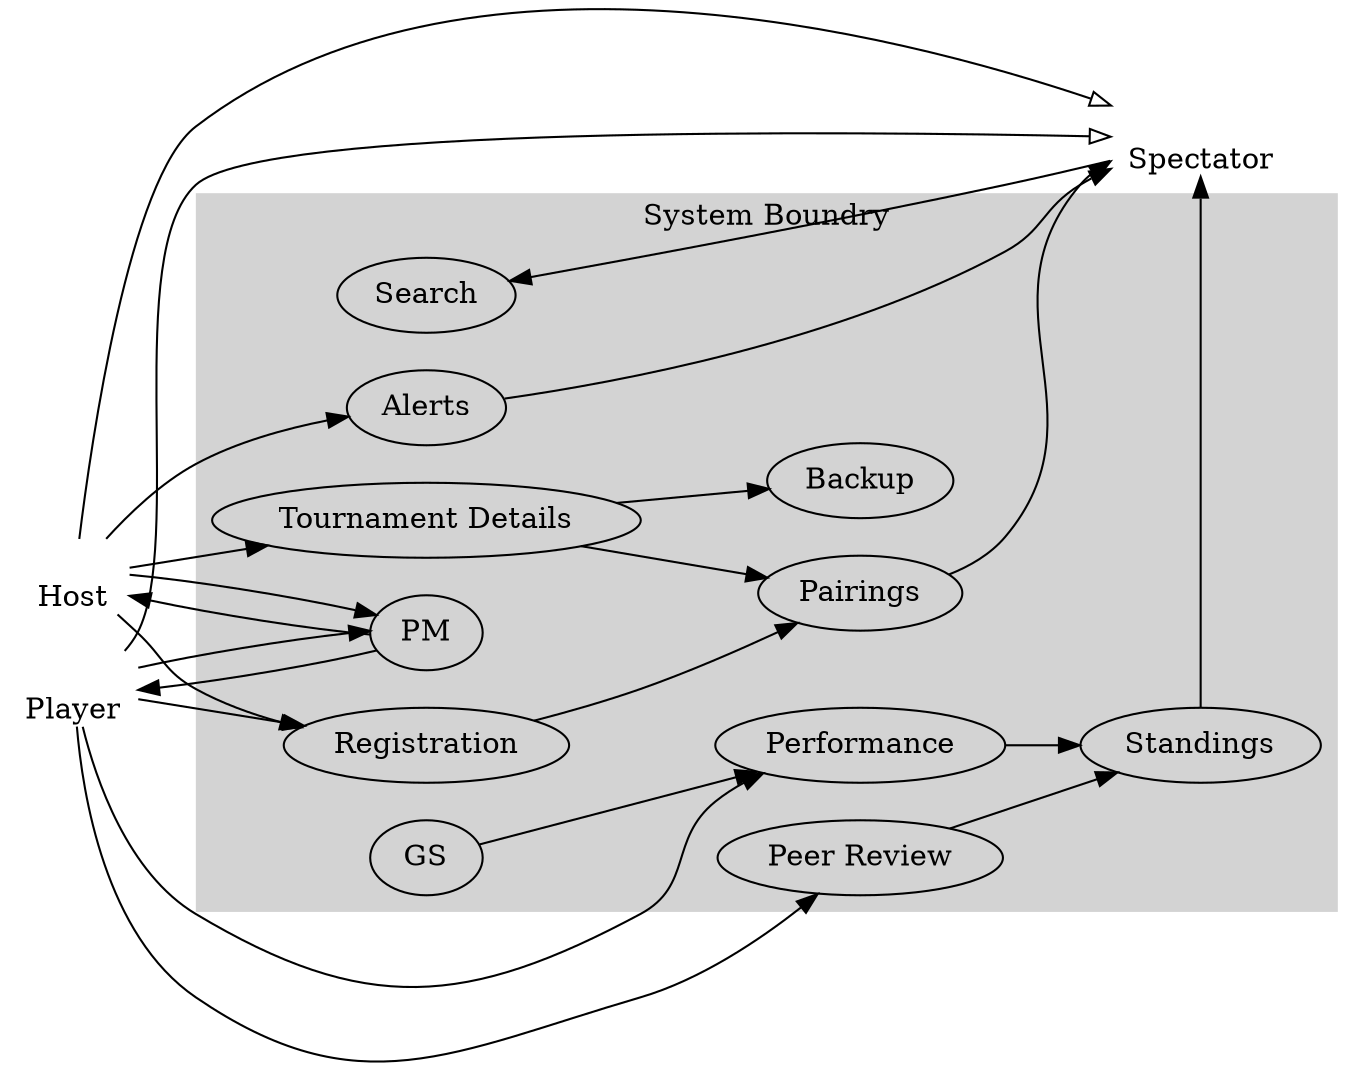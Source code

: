 digraph SystemModel {
	rankdir=LR;
	peripheries=0;

	/* users */
	{
		node [image="stickman.png", labelloc="b", shape="none"];
		player[label="Player"];
		host[label="Host"];
		spectator[label="Spectator"];
	}

	/* subsystems */
	/* if you want to rename any of these, it is probably easiest
	* to leave the ID the same, and just change the label */
	subgraph clusterSystem {
		label = "System Boundry";
		style = filled;

		node [style=solid];
		peerReview[label="Peer Review"];
		performance[label="Performance"];
		standings[label="Standings"];
		gs[label="GS"];
		search[label="Search"];
		pm[label="PM"];
		alerts[label="Alerts"];
		pairings[label="Pairings"];
		details[label="Tournament Details"];
		backup[label="Backup"];
		registration[label="Registration"];
	}


	/* all the relationships */
	spectator -> search;
	standings -> spectator;
	alerts -> spectator;
	pairings -> spectator;
	
	player -> spectator [arrowhead="onormal"];
	player -> peerReview;
	player -> performance;
	player -> registration;
	player -> pm;
	pm -> player;

	host->spectator [arrowhead="onormal"];
	host->alerts;
	host->details;
	host->registration;
	host -> pm;
	pm -> host;
	
	peerReview -> standings;
	performance-> standings;
	gs -> performance;
	details -> backup;
	details -> pairings;
	registration -> pairings;
	
	
}
